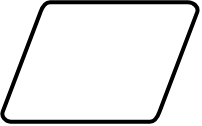 <mxGraphModel dx="611" dy="584" grid="1" gridSize="10" guides="1" tooltips="1" connect="1" arrows="1" fold="1" page="1" pageScale="1" pageWidth="850" pageHeight="1100" background="#ffffff"><root><mxCell id="0"/><mxCell id="1" parent="0"/><mxCell id="2" value="" style="shape=mxgraph.flowchart.data;whiteSpace=wrap;html=1;fillColor=#ffffff;strokeColor=#000000;strokeWidth=2" vertex="1" parent="1"><mxGeometry x="10" y="10" width="98" height="60" as="geometry"/></mxCell></root></mxGraphModel>